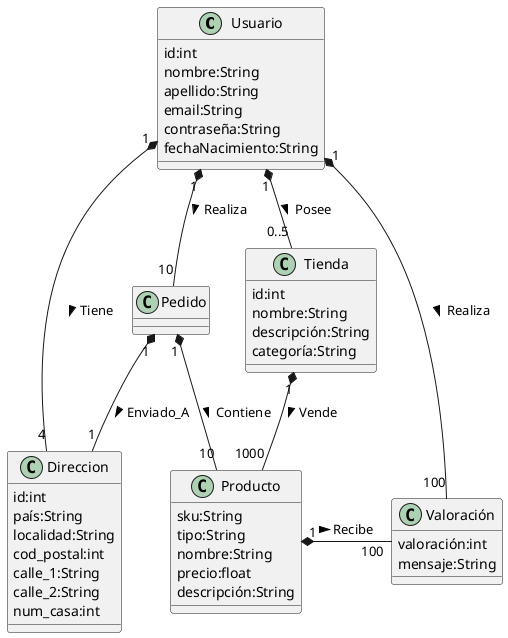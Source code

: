 @startuml Ejercicio2_15may2025

    Class Usuario{
        id:int
        nombre:String
        apellido:String
        email:String
        contraseña:String
        fechaNacimiento:String
    }

    Class Direccion{
        id:int
        país:String
        localidad:String
        cod_postal:int
        calle_1:String
        calle_2:String
        num_casa:int
    }

    Class Pedido{
    }

    Class Producto{
        sku:String
        tipo:String
        nombre:String
        precio:float
        descripción:String
    }

    Class Valoración{
        valoración:int
        mensaje:String
    }

    Class Tienda{
        id:int
        nombre:String
        descripción:String
        categoría:String
    }

    Usuario "1" *-- "4" Direccion: Tiene >
    Usuario "1" *-- "10" Pedido: Realiza >
    Pedido "1" *-- "10" Producto: Contiene >
    Pedido "1" *-- "1" Direccion: Enviado_A >
    Producto "1" *-r- "100" Valoración: Recibe >
    Usuario "1" *-- "100" Valoración: Realiza >
    Tienda "1" *-- "1000" Producto: Vende >
    Usuario "1" *-- "0..5" Tienda: Posee > 


@enduml